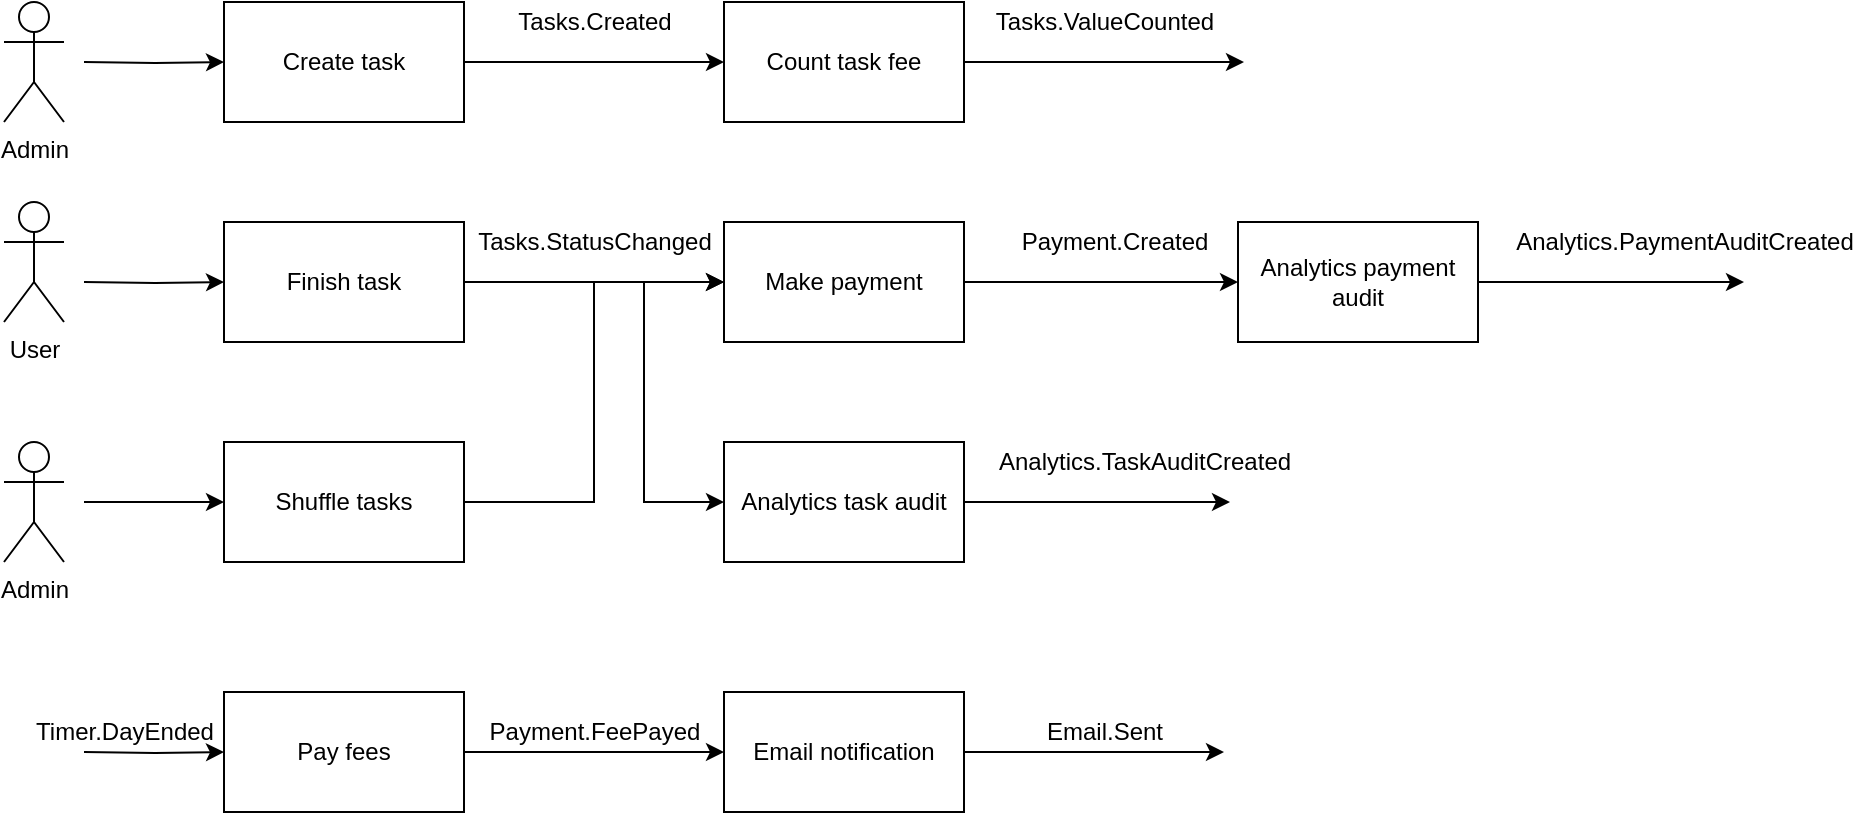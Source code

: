 <mxfile version="16.5.1" type="device"><diagram id="C3rGtnyLxxhDKtcEmSYy" name="Страница 1"><mxGraphModel dx="1106" dy="807" grid="1" gridSize="10" guides="1" tooltips="1" connect="1" arrows="1" fold="1" page="1" pageScale="1" pageWidth="827" pageHeight="1169" math="0" shadow="0"><root><mxCell id="0"/><mxCell id="1" parent="0"/><mxCell id="a6ZpOIfSaauQqss0gM8e-16" style="edgeStyle=orthogonalEdgeStyle;rounded=0;orthogonalLoop=1;jettySize=auto;html=1;exitX=1;exitY=0.5;exitDx=0;exitDy=0;entryX=0;entryY=0.5;entryDx=0;entryDy=0;" parent="1" source="a6ZpOIfSaauQqss0gM8e-12" target="a6ZpOIfSaauQqss0gM8e-27" edge="1"><mxGeometry relative="1" as="geometry"><mxPoint x="400" y="270" as="targetPoint"/></mxGeometry></mxCell><mxCell id="a6ZpOIfSaauQqss0gM8e-12" value="Create task" style="rounded=0;whiteSpace=wrap;html=1;" parent="1" vertex="1"><mxGeometry x="200" y="240" width="120" height="60" as="geometry"/></mxCell><mxCell id="a6ZpOIfSaauQqss0gM8e-14" style="edgeStyle=orthogonalEdgeStyle;rounded=0;orthogonalLoop=1;jettySize=auto;html=1;" parent="1" target="a6ZpOIfSaauQqss0gM8e-12" edge="1"><mxGeometry relative="1" as="geometry"><mxPoint x="130" y="270" as="sourcePoint"/></mxGeometry></mxCell><mxCell id="a6ZpOIfSaauQqss0gM8e-13" value="Admin" style="shape=umlActor;verticalLabelPosition=bottom;verticalAlign=top;html=1;outlineConnect=0;" parent="1" vertex="1"><mxGeometry x="90" y="240" width="30" height="60" as="geometry"/></mxCell><mxCell id="a6ZpOIfSaauQqss0gM8e-17" value="Tasks.Created" style="text;html=1;align=center;verticalAlign=middle;resizable=0;points=[];autosize=1;strokeColor=none;fillColor=none;" parent="1" vertex="1"><mxGeometry x="340" y="240" width="90" height="20" as="geometry"/></mxCell><mxCell id="a6ZpOIfSaauQqss0gM8e-21" style="edgeStyle=orthogonalEdgeStyle;rounded=0;orthogonalLoop=1;jettySize=auto;html=1;exitX=1;exitY=0.5;exitDx=0;exitDy=0;" parent="1" source="a6ZpOIfSaauQqss0gM8e-18" edge="1"><mxGeometry relative="1" as="geometry"><mxPoint x="450" y="380" as="targetPoint"/></mxGeometry></mxCell><mxCell id="-Px06YQGTxYUM7RJccOA-4" style="edgeStyle=orthogonalEdgeStyle;rounded=0;jumpStyle=arc;orthogonalLoop=1;jettySize=auto;html=1;exitX=1;exitY=0.5;exitDx=0;exitDy=0;entryX=0;entryY=0.5;entryDx=0;entryDy=0;startArrow=none;startFill=0;endArrow=classic;endFill=1;" edge="1" parent="1" source="a6ZpOIfSaauQqss0gM8e-18" target="-Px06YQGTxYUM7RJccOA-2"><mxGeometry relative="1" as="geometry"><Array as="points"><mxPoint x="410" y="380"/><mxPoint x="410" y="490"/></Array></mxGeometry></mxCell><mxCell id="a6ZpOIfSaauQqss0gM8e-18" value="Finish task" style="rounded=0;whiteSpace=wrap;html=1;" parent="1" vertex="1"><mxGeometry x="200" y="350" width="120" height="60" as="geometry"/></mxCell><mxCell id="a6ZpOIfSaauQqss0gM8e-19" style="edgeStyle=orthogonalEdgeStyle;rounded=0;orthogonalLoop=1;jettySize=auto;html=1;entryX=0;entryY=0.5;entryDx=0;entryDy=0;" parent="1" target="a6ZpOIfSaauQqss0gM8e-18" edge="1"><mxGeometry relative="1" as="geometry"><mxPoint x="130" y="380" as="sourcePoint"/><mxPoint x="210" y="300" as="targetPoint"/></mxGeometry></mxCell><mxCell id="a6ZpOIfSaauQqss0gM8e-20" value="User" style="shape=umlActor;verticalLabelPosition=bottom;verticalAlign=top;html=1;outlineConnect=0;" parent="1" vertex="1"><mxGeometry x="90" y="340" width="30" height="60" as="geometry"/></mxCell><mxCell id="a6ZpOIfSaauQqss0gM8e-22" value="Tasks.StatusChanged" style="text;html=1;align=center;verticalAlign=middle;resizable=0;points=[];autosize=1;strokeColor=none;fillColor=none;" parent="1" vertex="1"><mxGeometry x="320" y="350" width="130" height="20" as="geometry"/></mxCell><mxCell id="a6ZpOIfSaauQqss0gM8e-25" style="edgeStyle=orthogonalEdgeStyle;rounded=0;orthogonalLoop=1;jettySize=auto;html=1;exitX=1;exitY=0.5;exitDx=0;exitDy=0;entryX=0;entryY=0.5;entryDx=0;entryDy=0;" parent="1" source="a6ZpOIfSaauQqss0gM8e-23" target="a6ZpOIfSaauQqss0gM8e-24" edge="1"><mxGeometry relative="1" as="geometry"/></mxCell><mxCell id="a6ZpOIfSaauQqss0gM8e-23" value="Make payment" style="rounded=0;whiteSpace=wrap;html=1;" parent="1" vertex="1"><mxGeometry x="450" y="350" width="120" height="60" as="geometry"/></mxCell><mxCell id="a6ZpOIfSaauQqss0gM8e-39" style="edgeStyle=orthogonalEdgeStyle;rounded=0;orthogonalLoop=1;jettySize=auto;html=1;exitX=1;exitY=0.5;exitDx=0;exitDy=0;" parent="1" source="a6ZpOIfSaauQqss0gM8e-24" edge="1"><mxGeometry relative="1" as="geometry"><mxPoint x="960" y="380" as="targetPoint"/></mxGeometry></mxCell><mxCell id="a6ZpOIfSaauQqss0gM8e-24" value="Analytics payment audit" style="rounded=0;whiteSpace=wrap;html=1;" parent="1" vertex="1"><mxGeometry x="707" y="350" width="120" height="60" as="geometry"/></mxCell><mxCell id="a6ZpOIfSaauQqss0gM8e-26" value="Payment.Created" style="text;html=1;align=center;verticalAlign=middle;resizable=0;points=[];autosize=1;strokeColor=none;fillColor=none;" parent="1" vertex="1"><mxGeometry x="590" y="350" width="110" height="20" as="geometry"/></mxCell><mxCell id="a6ZpOIfSaauQqss0gM8e-28" style="edgeStyle=orthogonalEdgeStyle;rounded=0;orthogonalLoop=1;jettySize=auto;html=1;exitX=1;exitY=0.5;exitDx=0;exitDy=0;" parent="1" source="a6ZpOIfSaauQqss0gM8e-27" edge="1"><mxGeometry relative="1" as="geometry"><mxPoint x="710" y="270" as="targetPoint"/></mxGeometry></mxCell><mxCell id="a6ZpOIfSaauQqss0gM8e-27" value="Count task fee" style="rounded=0;whiteSpace=wrap;html=1;" parent="1" vertex="1"><mxGeometry x="450" y="240" width="120" height="60" as="geometry"/></mxCell><mxCell id="a6ZpOIfSaauQqss0gM8e-29" value="Tasks.ValueCounted" style="text;html=1;align=center;verticalAlign=middle;resizable=0;points=[];autosize=1;strokeColor=none;fillColor=none;" parent="1" vertex="1"><mxGeometry x="580" y="240" width="120" height="20" as="geometry"/></mxCell><mxCell id="a6ZpOIfSaauQqss0gM8e-31" style="edgeStyle=orthogonalEdgeStyle;rounded=0;orthogonalLoop=1;jettySize=auto;html=1;entryX=0;entryY=0.5;entryDx=0;entryDy=0;" parent="1" target="a6ZpOIfSaauQqss0gM8e-32" edge="1"><mxGeometry relative="1" as="geometry"><mxPoint x="130" y="615" as="sourcePoint"/><mxPoint x="210" y="515" as="targetPoint"/></mxGeometry></mxCell><mxCell id="a6ZpOIfSaauQqss0gM8e-35" style="edgeStyle=orthogonalEdgeStyle;rounded=0;orthogonalLoop=1;jettySize=auto;html=1;exitX=1;exitY=0.5;exitDx=0;exitDy=0;entryX=0;entryY=0.5;entryDx=0;entryDy=0;" parent="1" source="a6ZpOIfSaauQqss0gM8e-32" target="a6ZpOIfSaauQqss0gM8e-34" edge="1"><mxGeometry relative="1" as="geometry"/></mxCell><mxCell id="a6ZpOIfSaauQqss0gM8e-32" value="Pay fees" style="rounded=0;whiteSpace=wrap;html=1;" parent="1" vertex="1"><mxGeometry x="200" y="585" width="120" height="60" as="geometry"/></mxCell><mxCell id="a6ZpOIfSaauQqss0gM8e-33" value="Timer.DayEnded" style="text;html=1;align=center;verticalAlign=middle;resizable=0;points=[];autosize=1;strokeColor=none;fillColor=none;" parent="1" vertex="1"><mxGeometry x="100" y="595" width="100" height="20" as="geometry"/></mxCell><mxCell id="a6ZpOIfSaauQqss0gM8e-41" style="edgeStyle=orthogonalEdgeStyle;rounded=0;orthogonalLoop=1;jettySize=auto;html=1;exitX=1;exitY=0.5;exitDx=0;exitDy=0;" parent="1" source="a6ZpOIfSaauQqss0gM8e-34" edge="1"><mxGeometry relative="1" as="geometry"><mxPoint x="700" y="615" as="targetPoint"/></mxGeometry></mxCell><mxCell id="a6ZpOIfSaauQqss0gM8e-34" value="Email notification" style="rounded=0;whiteSpace=wrap;html=1;" parent="1" vertex="1"><mxGeometry x="450" y="585" width="120" height="60" as="geometry"/></mxCell><mxCell id="a6ZpOIfSaauQqss0gM8e-36" value="Payment.FeePayed" style="text;html=1;align=center;verticalAlign=middle;resizable=0;points=[];autosize=1;strokeColor=none;fillColor=none;" parent="1" vertex="1"><mxGeometry x="325" y="595" width="120" height="20" as="geometry"/></mxCell><mxCell id="a6ZpOIfSaauQqss0gM8e-40" value="Analytics.PaymentAuditCreated" style="text;html=1;align=center;verticalAlign=middle;resizable=0;points=[];autosize=1;strokeColor=none;fillColor=none;" parent="1" vertex="1"><mxGeometry x="840" y="350" width="180" height="20" as="geometry"/></mxCell><mxCell id="a6ZpOIfSaauQqss0gM8e-42" value="Email.Sent" style="text;html=1;align=center;verticalAlign=middle;resizable=0;points=[];autosize=1;strokeColor=none;fillColor=none;" parent="1" vertex="1"><mxGeometry x="605" y="595" width="70" height="20" as="geometry"/></mxCell><mxCell id="a6ZpOIfSaauQqss0gM8e-51" style="edgeStyle=orthogonalEdgeStyle;rounded=0;orthogonalLoop=1;jettySize=auto;html=1;exitX=1;exitY=0.5;exitDx=0;exitDy=0;entryX=0;entryY=0.5;entryDx=0;entryDy=0;" parent="1" source="a6ZpOIfSaauQqss0gM8e-48" target="a6ZpOIfSaauQqss0gM8e-23" edge="1"><mxGeometry relative="1" as="geometry"/></mxCell><mxCell id="a6ZpOIfSaauQqss0gM8e-48" value="Shuffle tasks" style="rounded=0;whiteSpace=wrap;html=1;" parent="1" vertex="1"><mxGeometry x="200" y="460" width="120" height="60" as="geometry"/></mxCell><mxCell id="a6ZpOIfSaauQqss0gM8e-49" style="edgeStyle=orthogonalEdgeStyle;rounded=0;orthogonalLoop=1;jettySize=auto;html=1;" parent="1" edge="1"><mxGeometry relative="1" as="geometry"><mxPoint x="130" y="490" as="sourcePoint"/><mxPoint x="200" y="490" as="targetPoint"/></mxGeometry></mxCell><mxCell id="a6ZpOIfSaauQqss0gM8e-50" value="Admin" style="shape=umlActor;verticalLabelPosition=bottom;verticalAlign=top;html=1;outlineConnect=0;" parent="1" vertex="1"><mxGeometry x="90" y="460" width="30" height="60" as="geometry"/></mxCell><mxCell id="-Px06YQGTxYUM7RJccOA-1" style="edgeStyle=orthogonalEdgeStyle;rounded=0;orthogonalLoop=1;jettySize=auto;html=1;exitX=1;exitY=0.5;exitDx=0;exitDy=0;" edge="1" parent="1" source="-Px06YQGTxYUM7RJccOA-2"><mxGeometry relative="1" as="geometry"><mxPoint x="703" y="490" as="targetPoint"/></mxGeometry></mxCell><mxCell id="-Px06YQGTxYUM7RJccOA-2" value="Analytics task audit" style="rounded=0;whiteSpace=wrap;html=1;" vertex="1" parent="1"><mxGeometry x="450" y="460" width="120" height="60" as="geometry"/></mxCell><mxCell id="-Px06YQGTxYUM7RJccOA-3" value="Analytics.TaskAuditCreated" style="text;html=1;align=center;verticalAlign=middle;resizable=0;points=[];autosize=1;strokeColor=none;fillColor=none;" vertex="1" parent="1"><mxGeometry x="580" y="460" width="160" height="20" as="geometry"/></mxCell></root></mxGraphModel></diagram></mxfile>
